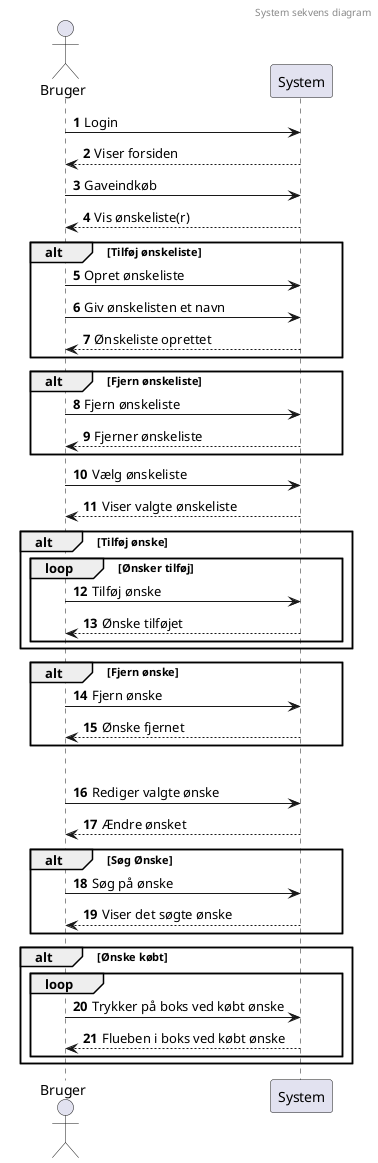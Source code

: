 @startuml
'https://plantuml.com/sequence-diagram

autonumber

header System sekvens diagram
actor Bruger

Bruger -> System: Login
Bruger <-- System: Viser forsiden

Bruger -> System: Gaveindkøb
Bruger <-- System: Vis ønskeliste(r)


alt Tilføj ønskeliste
    Bruger -> System: Opret ønskeliste
    Bruger -> System: Giv ønskelisten et navn
    Bruger <-- System: Ønskeliste oprettet
    end

alt Fjern ønskeliste
    Bruger -> System: Fjern ønskeliste
    Bruger <-- System: Fjerner ønskeliste
    end

Bruger -> System: Vælg ønskeliste
Bruger <-- System: Viser valgte ønskeliste

alt Tilføj ønske
    loop Ønsker tilføj
        Bruger -> System: Tilføj ønske
        Bruger <-- System: Ønske tilføjet
        end
    end

alt Fjern ønske
    Bruger -> System: Fjern ønske
    Bruger <-- System: Ønske fjernet
    end

alt Rediger ønske
    Bruger -> System: Rediger valgte ønske
    Bruger <-- System: Ændre ønsket

alt Søg Ønske
    Bruger -> System: Søg på ønske
    Bruger <-- System: Viser det søgte ønske
    end

alt Ønske købt
    loop
        Bruger -> System: Trykker på boks ved købt ønske
        Bruger <-- System: Flueben i boks ved købt ønske
        end
    end

@enduml
